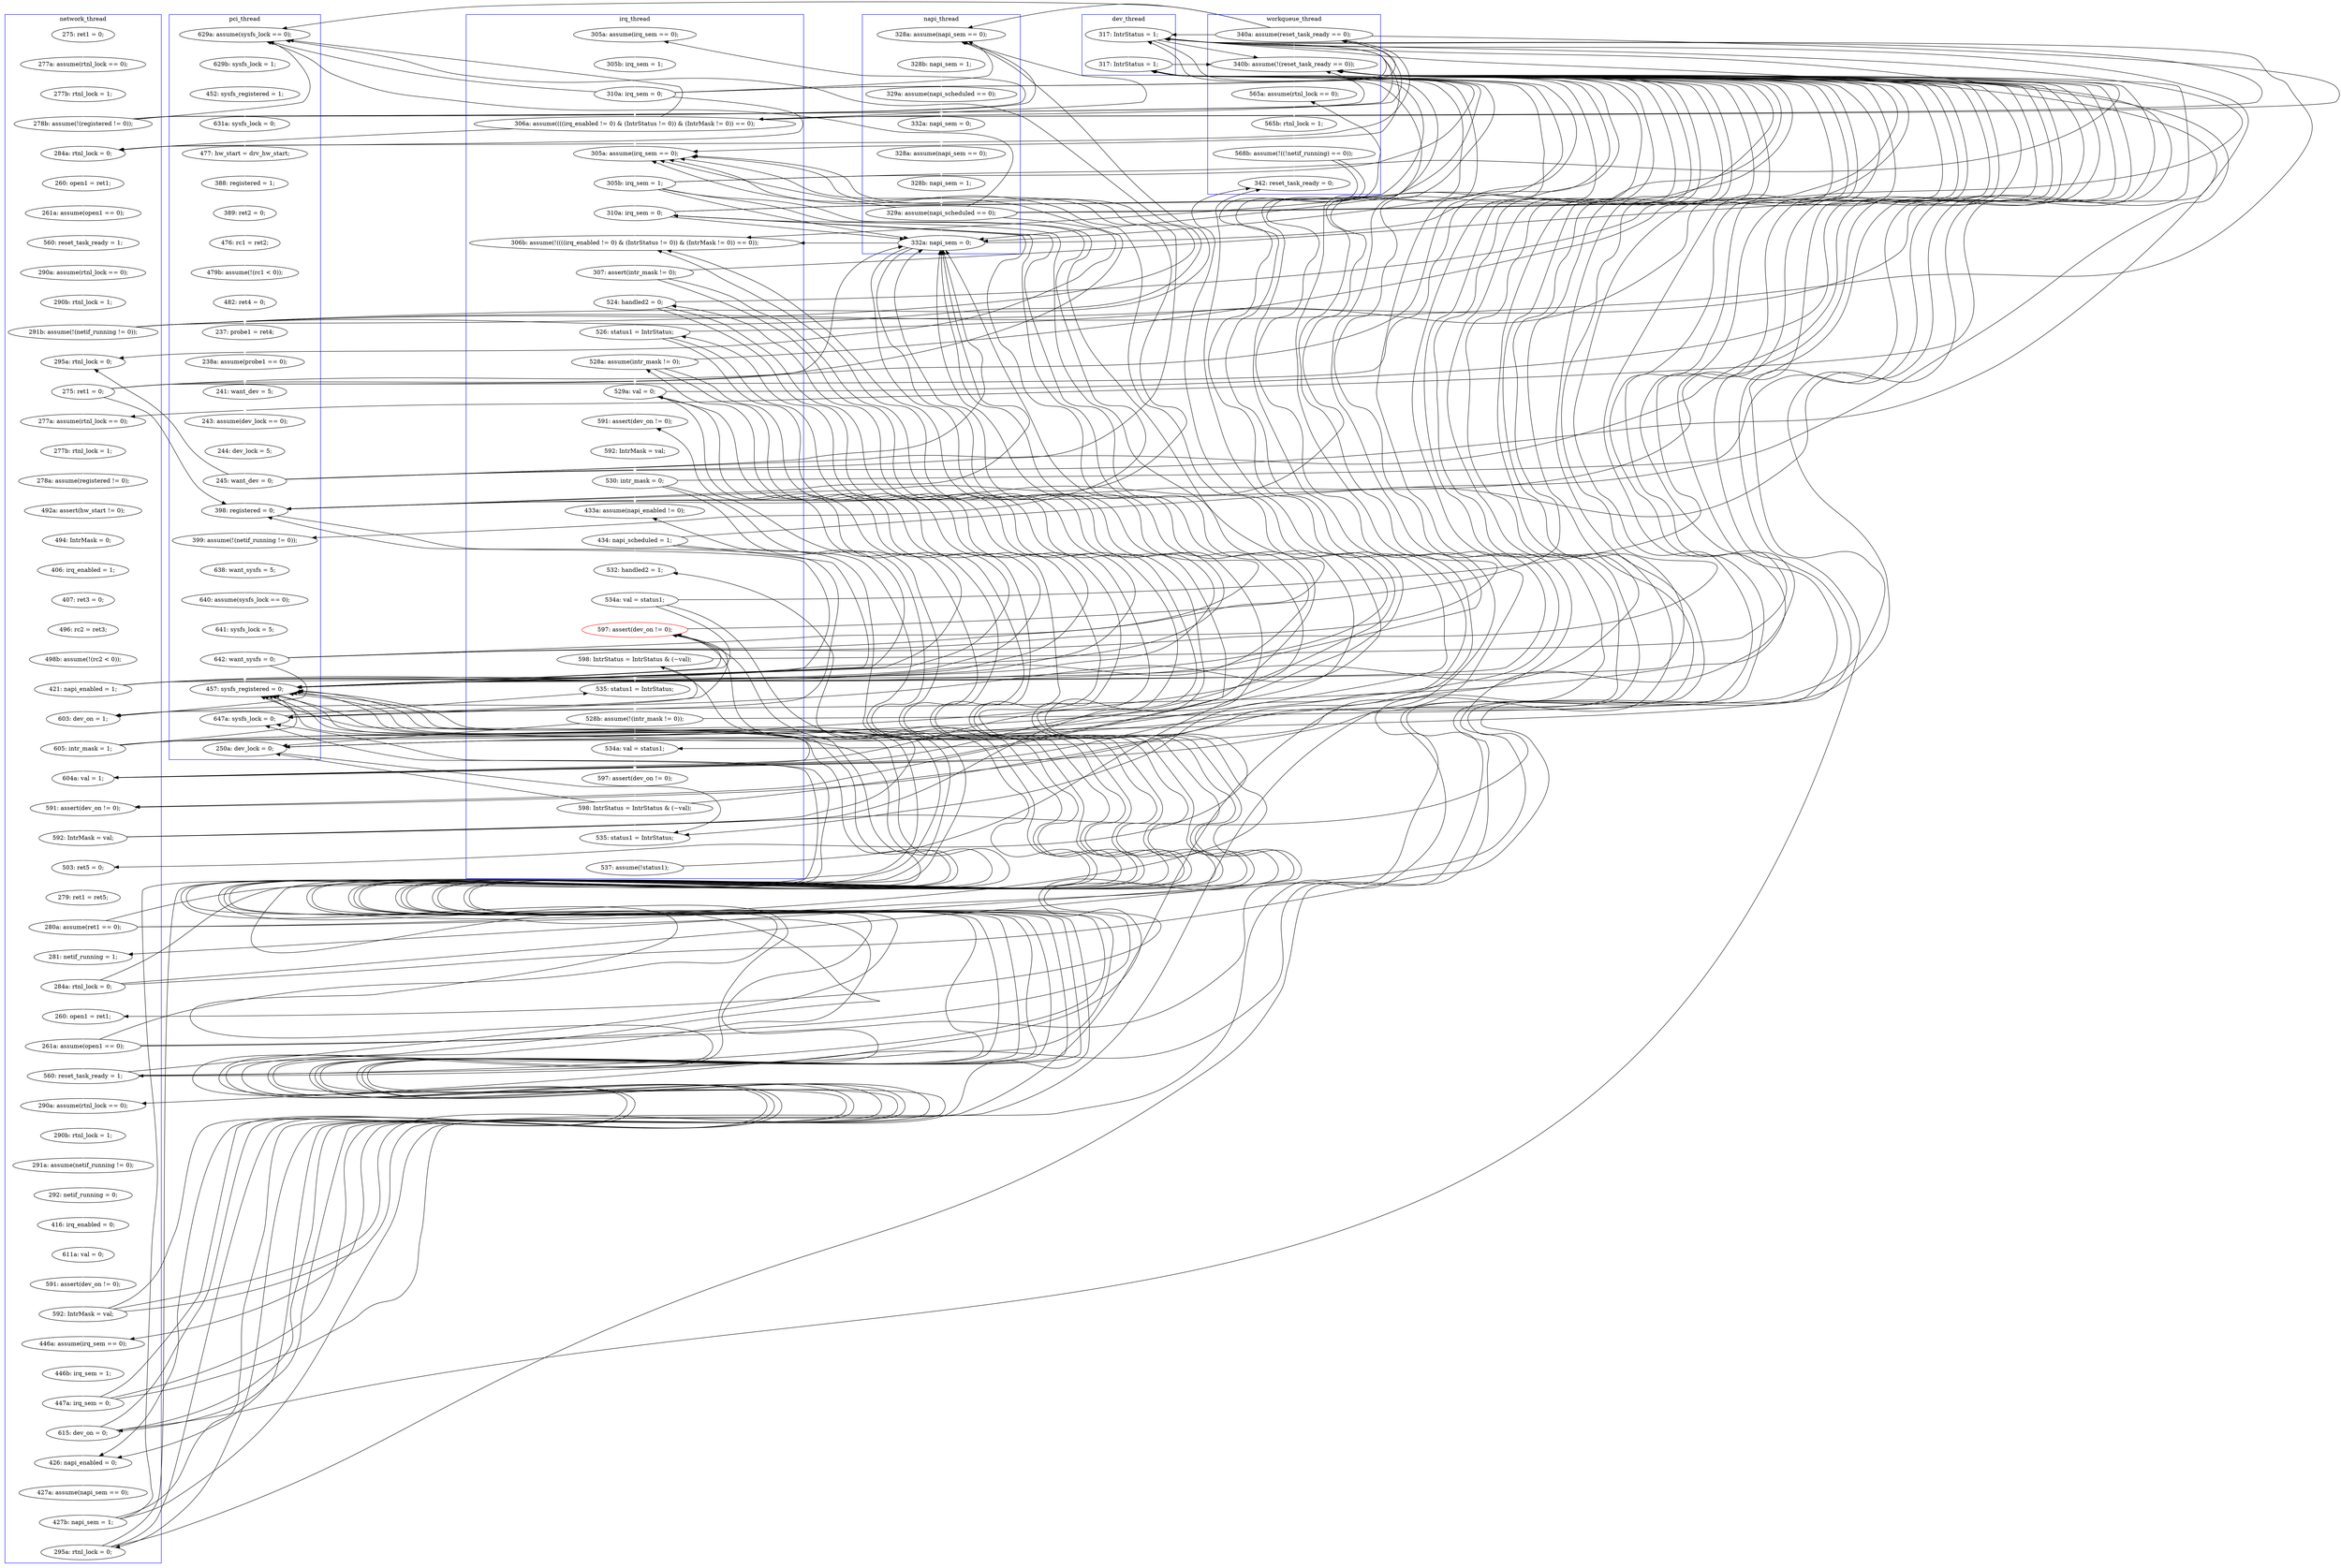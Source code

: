 digraph Counterexample {
	28 -> 30 [color = white, style = solid]
	142 -> 143 [color = white, style = solid]
	131 -> 132 [color = black, style = solid, constraint = false]
	33 -> 55 [color = white, style = solid]
	180 -> 186 [color = black, style = solid, constraint = false]
	167 -> 168 [color = white, style = solid]
	161 -> 167 [color = white, style = solid]
	237 -> 280 [color = black, style = solid, constraint = false]
	263 -> 264 [color = white, style = solid]
	156 -> 159 [color = black, style = solid, constraint = false]
	210 -> 258 [color = black, style = solid, constraint = false]
	264 -> 269 [color = black, style = solid, constraint = false]
	173 -> 175 [color = black, style = solid, constraint = false]
	248 -> 252 [color = black, style = solid, constraint = false]
	170 -> 173 [color = black, style = solid, constraint = false]
	201 -> 258 [color = black, style = solid, constraint = false]
	30 -> 31 [color = white, style = solid]
	212 -> 215 [color = black, style = solid, constraint = false]
	180 -> 188 [color = black, style = solid, constraint = false]
	204 -> 258 [color = black, style = solid, constraint = false]
	91 -> 94 [color = white, style = solid]
	88 -> 124 [color = black, style = solid, constraint = false]
	270 -> 273 [color = black, style = solid, constraint = false]
	212 -> 258 [color = black, style = solid, constraint = false]
	270 -> 271 [color = black, style = solid, constraint = false]
	180 -> 280 [color = black, style = solid, constraint = false]
	199 -> 201 [color = black, style = solid, constraint = false]
	148 -> 149 [color = white, style = solid]
	189 -> 195 [color = black, style = solid, constraint = false]
	175 -> 258 [color = black, style = solid, constraint = false]
	88 -> 132 [color = black, style = solid, constraint = false]
	88 -> 280 [color = black, style = solid, constraint = false]
	257 -> 280 [color = black, style = solid, constraint = false]
	187 -> 258 [color = black, style = solid, constraint = false]
	131 -> 134 [color = white, style = solid]
	157 -> 180 [color = black, style = solid, constraint = false]
	221 -> 223 [color = white, style = solid]
	105 -> 108 [color = white, style = solid]
	42 -> 55 [color = black, style = solid, constraint = false]
	216 -> 238 [color = white, style = solid]
	118 -> 119 [color = white, style = solid]
	270 -> 280 [color = black, style = solid, constraint = false]
	132 -> 159 [color = black, style = solid, constraint = false]
	143 -> 148 [color = white, style = solid]
	187 -> 195 [color = white, style = solid]
	169 -> 170 [color = white, style = solid]
	131 -> 159 [color = black, style = solid, constraint = false]
	210 -> 215 [color = white, style = solid]
	131 -> 280 [color = black, style = solid, constraint = false]
	203 -> 207 [color = white, style = solid]
	254 -> 262 [color = white, style = solid]
	86 -> 88 [color = white, style = solid]
	175 -> 280 [color = black, style = solid, constraint = false]
	201 -> 280 [color = black, style = solid, constraint = false]
	112 -> 115 [color = white, style = solid]
	274 -> 277 [color = white, style = solid]
	59 -> 63 [color = white, style = solid]
	117 -> 118 [color = white, style = solid]
	71 -> 90 [color = black, style = solid, constraint = false]
	74 -> 75 [color = white, style = solid]
	298 -> 300 [color = black, style = solid, constraint = false]
	160 -> 280 [color = black, style = solid, constraint = false]
	168 -> 169 [color = white, style = solid]
	244 -> 280 [color = black, style = solid, constraint = false]
	170 -> 176 [color = black, style = solid, constraint = false]
	71 -> 280 [color = black, style = solid, constraint = false]
	88 -> 180 [color = white, style = solid]
	204 -> 207 [color = black, style = solid, constraint = false]
	176 -> 186 [color = black, style = solid, constraint = false]
	44 -> 132 [color = black, style = solid, constraint = false]
	108 -> 109 [color = white, style = solid]
	119 -> 159 [color = black, style = solid, constraint = false]
	47 -> 159 [color = white, style = solid]
	153 -> 156 [color = white, style = solid]
	98 -> 103 [color = white, style = solid]
	160 -> 176 [color = black, style = solid, constraint = false]
	215 -> 216 [color = black, style = solid, constraint = false]
	199 -> 202 [color = white, style = solid]
	264 -> 270 [color = white, style = solid]
	170 -> 280 [color = black, style = solid, constraint = false]
	88 -> 90 [color = black, style = solid, constraint = false]
	134 -> 135 [color = white, style = solid]
	236 -> 237 [color = white, style = solid]
	63 -> 68 [color = white, style = solid]
	203 -> 204 [color = black, style = solid, constraint = false]
	172 -> 280 [color = black, style = solid, constraint = false]
	254 -> 256 [color = black, style = solid, constraint = false]
	103 -> 104 [color = white, style = solid]
	38 -> 42 [color = white, style = solid]
	201 -> 204 [color = white, style = solid]
	77 -> 83 [color = white, style = solid]
	273 -> 298 [color = white, style = solid]
	300 -> 301 [color = white, style = solid]
	210 -> 212 [color = black, style = solid, constraint = false]
	277 -> 280 [color = black, style = solid, constraint = false]
	85 -> 86 [color = white, style = solid]
	172 -> 176 [color = black, style = solid, constraint = false]
	71 -> 124 [color = white, style = solid]
	195 -> 196 [color = white, style = solid]
	199 -> 280 [color = black, style = solid, constraint = false]
	47 -> 132 [color = black, style = solid, constraint = false]
	216 -> 280 [color = black, style = solid, constraint = false]
	44 -> 74 [color = black, style = solid, constraint = false]
	254 -> 280 [color = black, style = solid, constraint = false]
	44 -> 90 [color = black, style = solid, constraint = false]
	173 -> 188 [color = white, style = solid]
	215 -> 258 [color = black, style = solid, constraint = false]
	264 -> 280 [color = black, style = solid, constraint = false]
	292 -> 300 [color = white, style = solid]
	83 -> 85 [color = white, style = solid]
	175 -> 176 [color = black, style = solid, constraint = false]
	296 -> 307 [color = white, style = solid]
	175 -> 188 [color = black, style = solid, constraint = false]
	132 -> 157 [color = black, style = solid, constraint = false]
	170 -> 258 [color = white, style = solid]
	160 -> 171 [color = black, style = solid, constraint = false]
	207 -> 210 [color = white, style = solid]
	301 -> 307 [color = black, style = solid, constraint = false]
	248 -> 280 [color = black, style = solid, constraint = false]
	189 -> 201 [color = white, style = solid]
	216 -> 258 [color = black, style = solid, constraint = false]
	277 -> 298 [color = black, style = solid, constraint = false]
	119 -> 124 [color = black, style = solid, constraint = false]
	132 -> 180 [color = black, style = solid, constraint = false]
	176 -> 280 [color = black, style = solid, constraint = false]
	94 -> 96 [color = white, style = solid]
	238 -> 241 [color = white, style = solid]
	131 -> 180 [color = black, style = solid, constraint = false]
	119 -> 132 [color = black, style = solid, constraint = false]
	176 -> 258 [color = black, style = solid, constraint = false]
	245 -> 246 [color = white, style = solid]
	115 -> 116 [color = white, style = solid]
	234 -> 236 [color = white, style = solid]
	253 -> 280 [color = black, style = solid, constraint = false]
	237 -> 238 [color = black, style = solid, constraint = false]
	160 -> 161 [color = black, style = solid, constraint = false]
	157 -> 159 [color = black, style = solid, constraint = false]
	157 -> 161 [color = white, style = solid]
	71 -> 132 [color = black, style = solid, constraint = false]
	224 -> 230 [color = white, style = solid]
	156 -> 176 [color = black, style = solid, constraint = false]
	292 -> 293 [color = black, style = solid, constraint = false]
	150 -> 153 [color = white, style = solid]
	68 -> 69 [color = white, style = solid]
	187 -> 188 [color = black, style = solid, constraint = false]
	252 -> 253 [color = white, style = solid]
	71 -> 74 [color = black, style = solid, constraint = false]
	176 -> 180 [color = black, style = solid, constraint = false]
	124 -> 131 [color = white, style = solid]
	269 -> 270 [color = black, style = solid, constraint = false]
	269 -> 271 [color = white, style = solid]
	187 -> 280 [color = black, style = solid, constraint = false]
	254 -> 258 [color = black, style = solid, constraint = false]
	188 -> 189 [color = white, style = solid]
	131 -> 157 [color = black, style = solid, constraint = false]
	175 -> 180 [color = black, style = solid, constraint = false]
	204 -> 212 [color = white, style = solid]
	220 -> 221 [color = white, style = solid]
	33 -> 90 [color = black, style = solid, constraint = false]
	241 -> 244 [color = white, style = solid]
	31 -> 33 [color = white, style = solid]
	71 -> 159 [color = black, style = solid, constraint = false]
	173 -> 176 [color = black, style = solid, constraint = false]
	96 -> 98 [color = white, style = solid]
	296 -> 300 [color = black, style = solid, constraint = false]
	237 -> 258 [color = black, style = solid, constraint = false]
	189 -> 258 [color = black, style = solid, constraint = false]
	157 -> 171 [color = black, style = solid, constraint = false]
	42 -> 44 [color = black, style = solid, constraint = false]
	248 -> 254 [color = white, style = solid]
	170 -> 180 [color = black, style = solid, constraint = false]
	132 -> 176 [color = white, style = solid]
	212 -> 280 [color = black, style = solid, constraint = false]
	175 -> 186 [color = white, style = solid]
	264 -> 273 [color = black, style = solid, constraint = false]
	253 -> 258 [color = black, style = solid, constraint = false]
	44 -> 280 [color = white, style = solid]
	210 -> 280 [color = black, style = solid, constraint = false]
	256 -> 257 [color = white, style = solid]
	215 -> 280 [color = black, style = solid, constraint = false]
	257 -> 258 [color = black, style = solid, constraint = false]
	258 -> 269 [color = black, style = solid, constraint = false]
	186 -> 187 [color = white, style = solid]
	269 -> 280 [color = black, style = solid, constraint = false]
	180 -> 258 [color = black, style = solid, constraint = false]
	33 -> 37 [color = black, style = solid, constraint = false]
	137 -> 142 [color = white, style = solid]
	215 -> 220 [color = white, style = solid]
	253 -> 254 [color = black, style = solid, constraint = false]
	262 -> 263 [color = white, style = solid]
	173 -> 180 [color = black, style = solid, constraint = false]
	196 -> 199 [color = white, style = solid]
	203 -> 258 [color = black, style = solid, constraint = false]
	172 -> 258 [color = black, style = solid, constraint = false]
	157 -> 280 [color = black, style = solid, constraint = false]
	47 -> 55 [color = black, style = solid, constraint = false]
	204 -> 280 [color = black, style = solid, constraint = false]
	42 -> 90 [color = black, style = solid, constraint = false]
	212 -> 216 [color = white, style = solid]
	244 -> 252 [color = white, style = solid]
	47 -> 90 [color = black, style = solid, constraint = false]
	42 -> 132 [color = black, style = solid, constraint = false]
	280 -> 293 [color = white, style = solid]
	149 -> 150 [color = white, style = solid]
	244 -> 245 [color = black, style = solid, constraint = false]
	292 -> 298 [color = black, style = solid, constraint = false]
	201 -> 202 [color = black, style = solid, constraint = false]
	244 -> 258 [color = black, style = solid, constraint = false]
	119 -> 157 [color = white, style = solid]
	156 -> 157 [color = black, style = solid, constraint = false]
	160 -> 173 [color = white, style = solid]
	156 -> 180 [color = black, style = solid, constraint = false]
	173 -> 280 [color = black, style = solid, constraint = false]
	132 -> 280 [color = black, style = solid, constraint = false]
	90 -> 91 [color = white, style = solid]
	246 -> 248 [color = white, style = solid]
	230 -> 234 [color = white, style = solid]
	104 -> 105 [color = white, style = solid]
	273 -> 280 [color = black, style = solid, constraint = false]
	156 -> 171 [color = white, style = solid]
	189 -> 280 [color = black, style = solid, constraint = false]
	33 -> 132 [color = black, style = solid, constraint = false]
	216 -> 220 [color = black, style = solid, constraint = false]
	47 -> 280 [color = black, style = solid, constraint = false]
	42 -> 74 [color = black, style = solid, constraint = false]
	277 -> 289 [color = white, style = solid]
	289 -> 291 [color = white, style = solid]
	271 -> 274 [color = white, style = solid]
	56 -> 59 [color = white, style = solid]
	37 -> 38 [color = white, style = solid]
	296 -> 298 [color = black, style = solid, constraint = false]
	170 -> 171 [color = black, style = solid, constraint = false]
	159 -> 160 [color = white, style = solid]
	88 -> 159 [color = black, style = solid, constraint = false]
	258 -> 280 [color = black, style = solid, constraint = false]
	291 -> 292 [color = white, style = solid]
	271 -> 273 [color = black, style = solid, constraint = false]
	47 -> 74 [color = black, style = solid, constraint = false]
	298 -> 307 [color = black, style = solid, constraint = false]
	109 -> 112 [color = white, style = solid]
	293 -> 294 [color = white, style = solid]
	203 -> 280 [color = black, style = solid, constraint = false]
	173 -> 258 [color = black, style = solid, constraint = false]
	202 -> 203 [color = white, style = solid]
	55 -> 56 [color = white, style = solid]
	280 -> 298 [color = black, style = solid, constraint = false]
	69 -> 71 [color = white, style = solid]
	157 -> 176 [color = black, style = solid, constraint = false]
	132 -> 134 [color = black, style = solid, constraint = false]
	172 -> 173 [color = black, style = solid, constraint = false]
	223 -> 224 [color = white, style = solid]
	75 -> 77 [color = white, style = solid]
	42 -> 47 [color = white, style = solid]
	44 -> 47 [color = black, style = solid, constraint = false]
	119 -> 280 [color = black, style = solid, constraint = false]
	294 -> 296 [color = white, style = solid]
	257 -> 269 [color = white, style = solid]
	156 -> 280 [color = black, style = solid, constraint = false]
	280 -> 289 [color = black, style = solid, constraint = false]
	172 -> 175 [color = white, style = solid]
	171 -> 172 [color = white, style = solid]
	257 -> 262 [color = black, style = solid, constraint = false]
	160 -> 180 [color = black, style = solid, constraint = false]
	135 -> 137 [color = white, style = solid]
	269 -> 273 [color = black, style = solid, constraint = false]
	273 -> 274 [color = black, style = solid, constraint = false]
	237 -> 245 [color = white, style = solid]
	271 -> 280 [color = black, style = solid, constraint = false]
	248 -> 258 [color = black, style = solid, constraint = false]
	33 -> 74 [color = black, style = solid, constraint = false]
	44 -> 55 [color = black, style = solid, constraint = false]
	199 -> 258 [color = black, style = solid, constraint = false]
	258 -> 262 [color = black, style = solid, constraint = false]
	258 -> 273 [color = white, style = solid]
	119 -> 180 [color = black, style = solid, constraint = false]
	176 -> 188 [color = black, style = solid, constraint = false]
	33 -> 44 [color = black, style = solid, constraint = false]
	172 -> 180 [color = black, style = solid, constraint = false]
	116 -> 117 [color = white, style = solid]
	253 -> 256 [color = white, style = solid]
	subgraph cluster7 {
		label = dev_thread
		color = blue
		132  [label = "317: IntrStatus = 1;"]
		176  [label = "317: IntrStatus = 1;"]
	}
	subgraph cluster4 {
		label = napi_thread
		color = blue
		85  [label = "328a: assume(napi_sem == 0);"]
		75  [label = "328b: napi_sem = 1;"]
		77  [label = "329a: assume(napi_scheduled == 0);"]
		74  [label = "328a: assume(napi_sem == 0);"]
		83  [label = "332a: napi_sem = 0;"]
		88  [label = "329a: assume(napi_scheduled == 0);"]
		86  [label = "328b: napi_sem = 1;"]
		180  [label = "332a: napi_sem = 0;"]
	}
	subgraph cluster3 {
		label = irq_thread
		color = blue
		271  [label = "598: IntrStatus = IntrStatus & (~val);"]
		160  [label = "305b: irq_sem = 1;"]
		241  [label = "592: IntrMask = val;"]
		244  [label = "530: intr_mask = 0;"]
		289  [label = "534a: val = status1;"]
		38  [label = "305b: irq_sem = 1;"]
		204  [label = "526: status1 = IntrStatus;"]
		173  [label = "310a: irq_sem = 0;"]
		252  [label = "433a: assume(napi_enabled != 0);"]
		301  [label = "537: assume(!status1);"]
		212  [label = "528a: assume(intr_mask != 0);"]
		37  [label = "305a: assume(irq_sem == 0);"]
		256  [label = "532: handled2 = 1;"]
		291  [label = "597: assert(dev_on != 0);"]
		238  [label = "591: assert(dev_on != 0);"]
		253  [label = "434: napi_scheduled = 1;"]
		292  [label = "598: IntrStatus = IntrStatus & (~val);"]
		300  [label = "535: status1 = IntrStatus;"]
		159  [label = "305a: assume(irq_sem == 0);"]
		277  [label = "528b: assume(!(intr_mask != 0));"]
		189  [label = "307: assert(intr_mask != 0);"]
		269  [label = "597: assert(dev_on != 0);", color = red]
		42  [label = "310a: irq_sem = 0;"]
		188  [label = "306b: assume(!((((irq_enabled != 0) & (IntrStatus != 0)) & (IntrMask != 0)) == 0));"]
		257  [label = "534a: val = status1;"]
		274  [label = "535: status1 = IntrStatus;"]
		216  [label = "529a: val = 0;"]
		201  [label = "524: handled2 = 0;"]
		47  [label = "306a: assume((((irq_enabled != 0) & (IntrStatus != 0)) & (IntrMask != 0)) == 0);"]
	}
	subgraph cluster5 {
		label = workqueue_thread
		color = blue
		293  [label = "565a: assume(rtnl_lock == 0);"]
		44  [label = "340a: assume(reset_task_ready == 0);"]
		280  [label = "340b: assume(!(reset_task_ready == 0));"]
		307  [label = "342: reset_task_ready = 0;"]
		294  [label = "565b: rtnl_lock = 1;"]
		296  [label = "568b: assume(!((!netif_running) == 0));"]
	}
	subgraph cluster2 {
		label = network_thread
		color = blue
		131  [label = "275: ret1 = 0;"]
		248  [label = "447a: irq_sem = 0;"]
		142  [label = "492a: assert(hw_start != 0);"]
		237  [label = "592: IntrMask = val;"]
		202  [label = "281: netif_running = 1;"]
		221  [label = "290b: rtnl_lock = 1;"]
		196  [label = "279: ret1 = ret5;"]
		63  [label = "560: reset_task_ready = 1;"]
		246  [label = "446b: irq_sem = 1;"]
		143  [label = "494: IntrMask = 0;"]
		172  [label = "605: intr_mask = 1;"]
		270  [label = "295a: rtnl_lock = 0;"]
		71  [label = "291b: assume(!(netif_running != 0));"]
		234  [label = "611a: val = 0;"]
		186  [label = "591: assert(dev_on != 0);"]
		59  [label = "261a: assume(open1 == 0);"]
		156  [label = "421: napi_enabled = 1;"]
		31  [label = "277b: rtnl_lock = 1;"]
		195  [label = "503: ret5 = 0;"]
		28  [label = "275: ret1 = 0;"]
		68  [label = "290a: assume(rtnl_lock == 0);"]
		187  [label = "592: IntrMask = val;"]
		69  [label = "290b: rtnl_lock = 1;"]
		264  [label = "427b: napi_sem = 1;"]
		153  [label = "498b: assume(!(rc2 < 0));"]
		210  [label = "261a: assume(open1 == 0);"]
		150  [label = "496: rc2 = ret3;"]
		262  [label = "426: napi_enabled = 0;"]
		230  [label = "416: irq_enabled = 0;"]
		56  [label = "260: open1 = ret1;"]
		263  [label = "427a: assume(napi_sem == 0);"]
		30  [label = "277a: assume(rtnl_lock == 0);"]
		245  [label = "446a: assume(irq_sem == 0);"]
		33  [label = "278b: assume(!(registered != 0));"]
		223  [label = "291a: assume(netif_running != 0);"]
		220  [label = "290a: assume(rtnl_lock == 0);"]
		148  [label = "406: irq_enabled = 1;"]
		236  [label = "591: assert(dev_on != 0);"]
		171  [label = "603: dev_on = 1;"]
		199  [label = "280a: assume(ret1 == 0);"]
		55  [label = "284a: rtnl_lock = 0;"]
		137  [label = "278a: assume(registered != 0);"]
		134  [label = "277a: assume(rtnl_lock == 0);"]
		149  [label = "407: ret3 = 0;"]
		254  [label = "615: dev_on = 0;"]
		215  [label = "560: reset_task_ready = 1;"]
		135  [label = "277b: rtnl_lock = 1;"]
		224  [label = "292: netif_running = 0;"]
		207  [label = "260: open1 = ret1;"]
		124  [label = "295a: rtnl_lock = 0;"]
		175  [label = "604a: val = 1;"]
		203  [label = "284a: rtnl_lock = 0;"]
	}
	subgraph cluster1 {
		label = pci_thread
		color = blue
		104  [label = "389: ret2 = 0;"]
		273  [label = "647a: sysfs_lock = 0;"]
		161  [label = "399: assume(!(netif_running != 0));"]
		98  [label = "477: hw_start = drv_hw_start;"]
		112  [label = "237: probe1 = ret4;"]
		108  [label = "479b: assume(!(rc1 < 0));"]
		157  [label = "398: registered = 0;"]
		168  [label = "640: assume(sysfs_lock == 0);"]
		96  [label = "631a: sysfs_lock = 0;"]
		119  [label = "245: want_dev = 0;"]
		167  [label = "638: want_sysfs = 5;"]
		109  [label = "482: ret4 = 0;"]
		169  [label = "641: sysfs_lock = 5;"]
		105  [label = "476: rc1 = ret2;"]
		298  [label = "250a: dev_lock = 0;"]
		90  [label = "629a: assume(sysfs_lock == 0);"]
		91  [label = "629b: sysfs_lock = 1;"]
		117  [label = "243: assume(dev_lock == 0);"]
		103  [label = "388: registered = 1;"]
		116  [label = "241: want_dev = 5;"]
		94  [label = "452: sysfs_registered = 1;"]
		170  [label = "642: want_sysfs = 0;"]
		115  [label = "238a: assume(probe1 == 0);"]
		118  [label = "244: dev_lock = 5;"]
		258  [label = "457: sysfs_registered = 0;"]
	}
}
